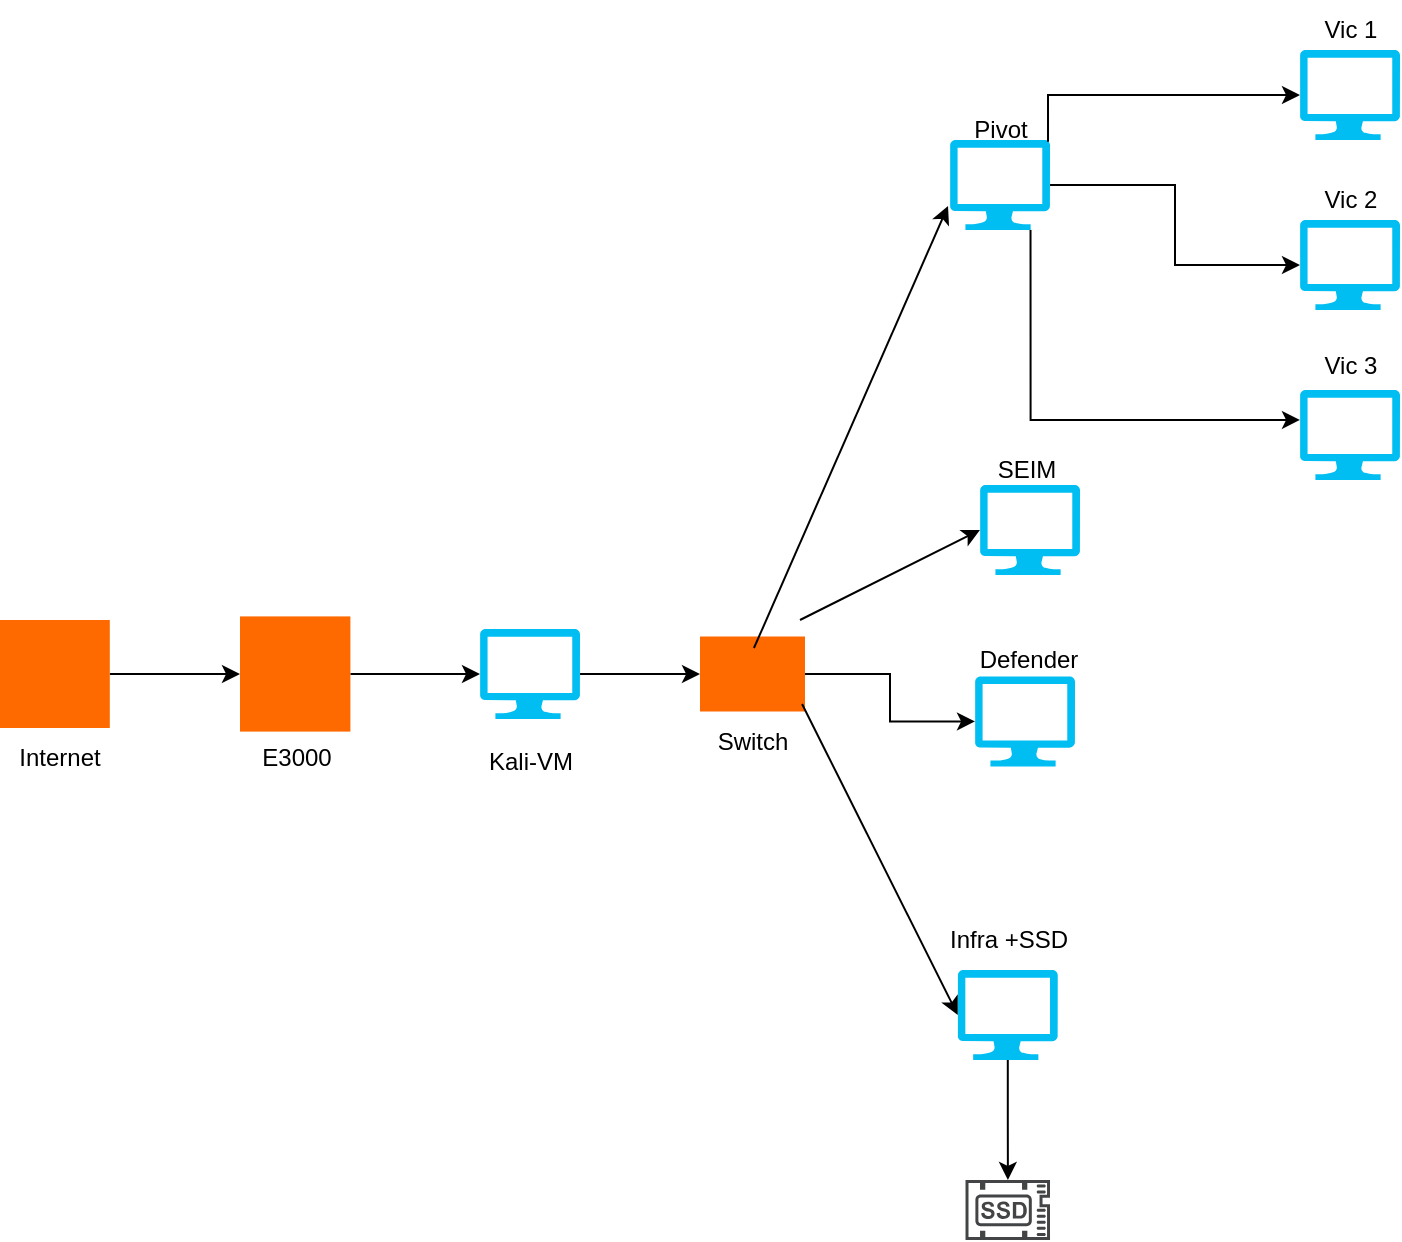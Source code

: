<mxfile version="27.2.0">
  <diagram name="Page-1" id="3dObVW5IU2WCZUntuGhy">
    <mxGraphModel dx="1426" dy="789" grid="1" gridSize="10" guides="1" tooltips="1" connect="1" arrows="1" fold="1" page="1" pageScale="1" pageWidth="850" pageHeight="1100" math="0" shadow="0">
      <root>
        <mxCell id="0" />
        <mxCell id="1" parent="0" />
        <mxCell id="PyDyYfzXzFYTBOboAxfh-21" value="" style="edgeStyle=orthogonalEdgeStyle;rounded=0;orthogonalLoop=1;jettySize=auto;html=1;" edge="1" parent="1" source="PyDyYfzXzFYTBOboAxfh-1" target="PyDyYfzXzFYTBOboAxfh-2">
          <mxGeometry relative="1" as="geometry" />
        </mxCell>
        <mxCell id="PyDyYfzXzFYTBOboAxfh-1" value="" style="points=[];aspect=fixed;html=1;align=center;shadow=0;dashed=0;fillColor=#FF6A00;strokeColor=none;shape=mxgraph.alibaba_cloud.uis_ultimate_internet_service;" vertex="1" parent="1">
          <mxGeometry y="330" width="54.9" height="54" as="geometry" />
        </mxCell>
        <mxCell id="PyDyYfzXzFYTBOboAxfh-22" value="" style="edgeStyle=orthogonalEdgeStyle;rounded=0;orthogonalLoop=1;jettySize=auto;html=1;" edge="1" parent="1" source="PyDyYfzXzFYTBOboAxfh-2" target="PyDyYfzXzFYTBOboAxfh-5">
          <mxGeometry relative="1" as="geometry" />
        </mxCell>
        <mxCell id="PyDyYfzXzFYTBOboAxfh-2" value="" style="points=[];aspect=fixed;html=1;align=center;shadow=0;dashed=0;fillColor=#FF6A00;strokeColor=none;shape=mxgraph.alibaba_cloud.router;" vertex="1" parent="1">
          <mxGeometry x="120" y="328.2" width="55.2" height="57.6" as="geometry" />
        </mxCell>
        <mxCell id="PyDyYfzXzFYTBOboAxfh-20" value="" style="edgeStyle=orthogonalEdgeStyle;rounded=0;orthogonalLoop=1;jettySize=auto;html=1;" edge="1" parent="1" source="PyDyYfzXzFYTBOboAxfh-3" target="PyDyYfzXzFYTBOboAxfh-7">
          <mxGeometry relative="1" as="geometry" />
        </mxCell>
        <mxCell id="PyDyYfzXzFYTBOboAxfh-3" value="" style="points=[];aspect=fixed;html=1;align=center;shadow=0;dashed=0;fillColor=#FF6A00;strokeColor=none;shape=mxgraph.alibaba_cloud.vswitch;" vertex="1" parent="1">
          <mxGeometry x="350" y="338.25" width="52.5" height="37.5" as="geometry" />
        </mxCell>
        <mxCell id="PyDyYfzXzFYTBOboAxfh-23" value="" style="edgeStyle=orthogonalEdgeStyle;rounded=0;orthogonalLoop=1;jettySize=auto;html=1;" edge="1" parent="1" source="PyDyYfzXzFYTBOboAxfh-5" target="PyDyYfzXzFYTBOboAxfh-3">
          <mxGeometry relative="1" as="geometry" />
        </mxCell>
        <mxCell id="PyDyYfzXzFYTBOboAxfh-5" value="" style="verticalLabelPosition=bottom;html=1;verticalAlign=top;align=center;strokeColor=none;fillColor=#00BEF2;shape=mxgraph.azure.computer;pointerEvents=1;" vertex="1" parent="1">
          <mxGeometry x="240" y="334.5" width="50" height="45" as="geometry" />
        </mxCell>
        <mxCell id="PyDyYfzXzFYTBOboAxfh-6" value="" style="verticalLabelPosition=bottom;html=1;verticalAlign=top;align=center;strokeColor=none;fillColor=#00BEF2;shape=mxgraph.azure.computer;pointerEvents=1;rotation=0;" vertex="1" parent="1">
          <mxGeometry x="475.01" y="90" width="50" height="45" as="geometry" />
        </mxCell>
        <mxCell id="PyDyYfzXzFYTBOboAxfh-7" value="" style="verticalLabelPosition=bottom;html=1;verticalAlign=top;align=center;strokeColor=none;fillColor=#00BEF2;shape=mxgraph.azure.computer;pointerEvents=1;rotation=0;" vertex="1" parent="1">
          <mxGeometry x="487.51" y="358.2" width="50" height="45" as="geometry" />
        </mxCell>
        <mxCell id="PyDyYfzXzFYTBOboAxfh-8" value="" style="verticalLabelPosition=bottom;html=1;verticalAlign=top;align=center;strokeColor=none;fillColor=#00BEF2;shape=mxgraph.azure.computer;pointerEvents=1;rotation=0;" vertex="1" parent="1">
          <mxGeometry x="650" y="45" width="50" height="45" as="geometry" />
        </mxCell>
        <mxCell id="PyDyYfzXzFYTBOboAxfh-9" value="" style="verticalLabelPosition=bottom;html=1;verticalAlign=top;align=center;strokeColor=none;fillColor=#00BEF2;shape=mxgraph.azure.computer;pointerEvents=1;direction=south;rotation=-90;" vertex="1" parent="1">
          <mxGeometry x="492.51" y="260" width="45" height="50" as="geometry" />
        </mxCell>
        <mxCell id="PyDyYfzXzFYTBOboAxfh-10" value="" style="verticalLabelPosition=bottom;html=1;verticalAlign=top;align=center;strokeColor=none;fillColor=#00BEF2;shape=mxgraph.azure.computer;pointerEvents=1;rotation=0;" vertex="1" parent="1">
          <mxGeometry x="650" y="130" width="50" height="45" as="geometry" />
        </mxCell>
        <mxCell id="PyDyYfzXzFYTBOboAxfh-11" value="" style="verticalLabelPosition=bottom;html=1;verticalAlign=top;align=center;strokeColor=none;fillColor=#00BEF2;shape=mxgraph.azure.computer;pointerEvents=1;rotation=0;" vertex="1" parent="1">
          <mxGeometry x="650" y="215" width="50" height="45" as="geometry" />
        </mxCell>
        <mxCell id="PyDyYfzXzFYTBOboAxfh-19" value="" style="edgeStyle=orthogonalEdgeStyle;rounded=0;orthogonalLoop=1;jettySize=auto;html=1;" edge="1" parent="1" source="PyDyYfzXzFYTBOboAxfh-12" target="PyDyYfzXzFYTBOboAxfh-13">
          <mxGeometry relative="1" as="geometry" />
        </mxCell>
        <mxCell id="PyDyYfzXzFYTBOboAxfh-12" value="" style="verticalLabelPosition=bottom;html=1;verticalAlign=top;align=center;strokeColor=none;fillColor=#00BEF2;shape=mxgraph.azure.computer;pointerEvents=1;rotation=0;" vertex="1" parent="1">
          <mxGeometry x="478.88" y="505" width="50" height="45" as="geometry" />
        </mxCell>
        <mxCell id="PyDyYfzXzFYTBOboAxfh-13" value="" style="sketch=0;pointerEvents=1;shadow=0;dashed=0;html=1;strokeColor=none;fillColor=#434445;aspect=fixed;labelPosition=center;verticalLabelPosition=bottom;verticalAlign=top;align=center;outlineConnect=0;shape=mxgraph.vvd.ssd;" vertex="1" parent="1">
          <mxGeometry x="482.76" y="610" width="42.25" height="30" as="geometry" />
        </mxCell>
        <mxCell id="PyDyYfzXzFYTBOboAxfh-24" value="" style="endArrow=classic;html=1;rounded=0;entryX=0;entryY=0.5;entryDx=0;entryDy=0;entryPerimeter=0;" edge="1" parent="1" target="PyDyYfzXzFYTBOboAxfh-9">
          <mxGeometry width="50" height="50" relative="1" as="geometry">
            <mxPoint x="400" y="330" as="sourcePoint" />
            <mxPoint x="450" y="280" as="targetPoint" />
          </mxGeometry>
        </mxCell>
        <mxCell id="PyDyYfzXzFYTBOboAxfh-26" value="" style="endArrow=classic;html=1;rounded=0;exitX=0.913;exitY=-0.125;exitDx=0;exitDy=0;exitPerimeter=0;entryX=0;entryY=0.5;entryDx=0;entryDy=0;entryPerimeter=0;" edge="1" parent="1" source="PyDyYfzXzFYTBOboAxfh-42" target="PyDyYfzXzFYTBOboAxfh-12">
          <mxGeometry width="50" height="50" relative="1" as="geometry">
            <mxPoint x="400" y="330" as="sourcePoint" />
            <mxPoint x="470" y="530" as="targetPoint" />
          </mxGeometry>
        </mxCell>
        <mxCell id="PyDyYfzXzFYTBOboAxfh-27" value="" style="endArrow=classic;html=1;rounded=0;exitX=0.514;exitY=0.153;exitDx=0;exitDy=0;exitPerimeter=0;entryX=-0.02;entryY=0.733;entryDx=0;entryDy=0;entryPerimeter=0;" edge="1" parent="1" source="PyDyYfzXzFYTBOboAxfh-3" target="PyDyYfzXzFYTBOboAxfh-6">
          <mxGeometry width="50" height="50" relative="1" as="geometry">
            <mxPoint x="400" y="330" as="sourcePoint" />
            <mxPoint x="450" y="280" as="targetPoint" />
          </mxGeometry>
        </mxCell>
        <mxCell id="PyDyYfzXzFYTBOboAxfh-35" style="edgeStyle=orthogonalEdgeStyle;rounded=0;orthogonalLoop=1;jettySize=auto;html=1;exitX=0.98;exitY=0.02;exitDx=0;exitDy=0;exitPerimeter=0;entryX=0;entryY=0.5;entryDx=0;entryDy=0;entryPerimeter=0;" edge="1" parent="1" source="PyDyYfzXzFYTBOboAxfh-6" target="PyDyYfzXzFYTBOboAxfh-8">
          <mxGeometry relative="1" as="geometry" />
        </mxCell>
        <mxCell id="PyDyYfzXzFYTBOboAxfh-36" style="edgeStyle=orthogonalEdgeStyle;rounded=0;orthogonalLoop=1;jettySize=auto;html=1;exitX=1;exitY=0.5;exitDx=0;exitDy=0;exitPerimeter=0;entryX=0;entryY=0.5;entryDx=0;entryDy=0;entryPerimeter=0;" edge="1" parent="1" source="PyDyYfzXzFYTBOboAxfh-6" target="PyDyYfzXzFYTBOboAxfh-10">
          <mxGeometry relative="1" as="geometry" />
        </mxCell>
        <mxCell id="PyDyYfzXzFYTBOboAxfh-37" style="edgeStyle=orthogonalEdgeStyle;rounded=0;orthogonalLoop=1;jettySize=auto;html=1;exitX=0.805;exitY=1;exitDx=0;exitDy=0;exitPerimeter=0;entryX=0;entryY=0.333;entryDx=0;entryDy=0;entryPerimeter=0;" edge="1" parent="1" source="PyDyYfzXzFYTBOboAxfh-6" target="PyDyYfzXzFYTBOboAxfh-11">
          <mxGeometry relative="1" as="geometry" />
        </mxCell>
        <mxCell id="PyDyYfzXzFYTBOboAxfh-38" value="Internet" style="text;strokeColor=none;align=center;fillColor=none;html=1;verticalAlign=middle;whiteSpace=wrap;rounded=0;" vertex="1" parent="1">
          <mxGeometry x="4.9" y="384" width="50" height="30" as="geometry" />
        </mxCell>
        <mxCell id="PyDyYfzXzFYTBOboAxfh-39" value="E3000" style="text;html=1;align=center;verticalAlign=middle;resizable=0;points=[];autosize=1;strokeColor=none;fillColor=none;" vertex="1" parent="1">
          <mxGeometry x="117.6" y="384" width="60" height="30" as="geometry" />
        </mxCell>
        <mxCell id="PyDyYfzXzFYTBOboAxfh-40" value="Kali-VM" style="text;html=1;align=center;verticalAlign=middle;resizable=0;points=[];autosize=1;strokeColor=none;fillColor=none;" vertex="1" parent="1">
          <mxGeometry x="230" y="385.8" width="70" height="30" as="geometry" />
        </mxCell>
        <mxCell id="PyDyYfzXzFYTBOboAxfh-41" value="Infra +SSD" style="text;html=1;align=center;verticalAlign=middle;resizable=0;points=[];autosize=1;strokeColor=none;fillColor=none;rotation=0;" vertex="1" parent="1">
          <mxGeometry x="463.88" y="475" width="80" height="30" as="geometry" />
        </mxCell>
        <mxCell id="PyDyYfzXzFYTBOboAxfh-42" value="Switch" style="text;html=1;align=center;verticalAlign=middle;resizable=0;points=[];autosize=1;strokeColor=none;fillColor=none;rotation=0;" vertex="1" parent="1">
          <mxGeometry x="346.25" y="375.75" width="60" height="30" as="geometry" />
        </mxCell>
        <mxCell id="PyDyYfzXzFYTBOboAxfh-43" value="Defender" style="text;html=1;align=center;verticalAlign=middle;resizable=0;points=[];autosize=1;strokeColor=none;fillColor=none;rotation=0;" vertex="1" parent="1">
          <mxGeometry x="478.88" y="334.5" width="70" height="30" as="geometry" />
        </mxCell>
        <mxCell id="PyDyYfzXzFYTBOboAxfh-44" value="SEIM" style="text;html=1;align=center;verticalAlign=middle;resizable=0;points=[];autosize=1;strokeColor=none;fillColor=none;rotation=0;" vertex="1" parent="1">
          <mxGeometry x="487.51" y="240" width="50" height="30" as="geometry" />
        </mxCell>
        <mxCell id="PyDyYfzXzFYTBOboAxfh-45" value="Pivot" style="text;html=1;align=center;verticalAlign=middle;resizable=0;points=[];autosize=1;strokeColor=none;fillColor=none;" vertex="1" parent="1">
          <mxGeometry x="475.01" y="70" width="50" height="30" as="geometry" />
        </mxCell>
        <mxCell id="PyDyYfzXzFYTBOboAxfh-46" value="Vic 1" style="text;html=1;align=center;verticalAlign=middle;resizable=0;points=[];autosize=1;strokeColor=none;fillColor=none;" vertex="1" parent="1">
          <mxGeometry x="650" y="20" width="50" height="30" as="geometry" />
        </mxCell>
        <mxCell id="PyDyYfzXzFYTBOboAxfh-47" value="Vic 2" style="text;html=1;align=center;verticalAlign=middle;resizable=0;points=[];autosize=1;strokeColor=none;fillColor=none;" vertex="1" parent="1">
          <mxGeometry x="650" y="105" width="50" height="30" as="geometry" />
        </mxCell>
        <mxCell id="PyDyYfzXzFYTBOboAxfh-48" value="Vic 3" style="text;html=1;align=center;verticalAlign=middle;resizable=0;points=[];autosize=1;strokeColor=none;fillColor=none;" vertex="1" parent="1">
          <mxGeometry x="650" y="188" width="50" height="30" as="geometry" />
        </mxCell>
      </root>
    </mxGraphModel>
  </diagram>
</mxfile>
